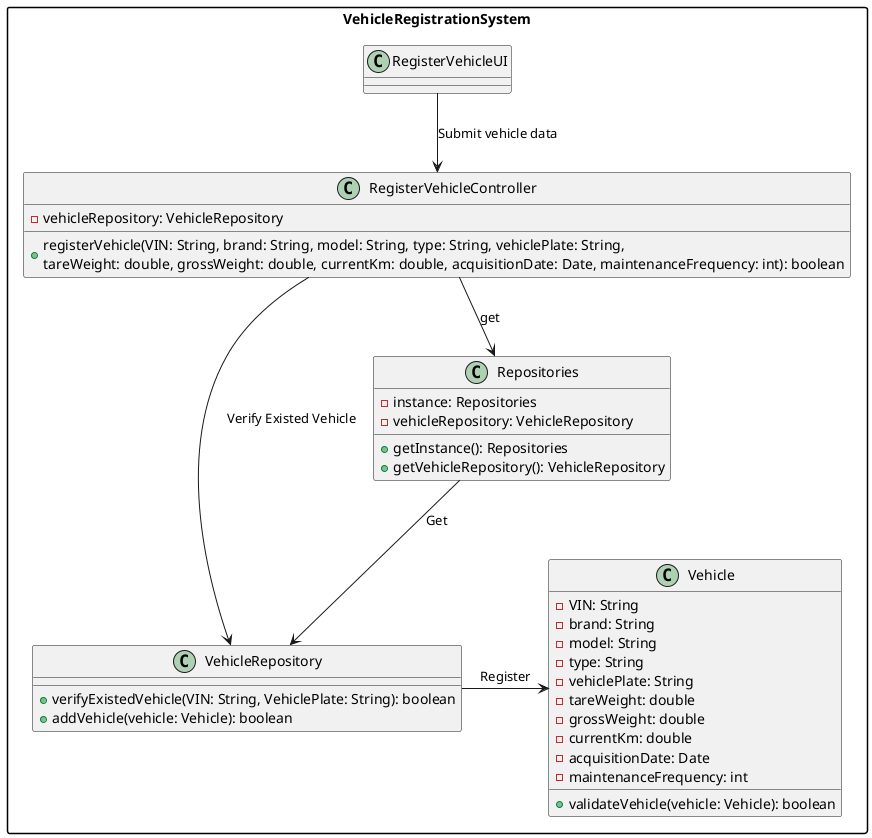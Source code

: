 @startuml
skinparam packageStyle rectangle
skinparam shadowing false
skinparam line type polyline

package VehicleRegistrationSystem {
    class RegisterVehicleUI {

    }

    class RegisterVehicleController {
        - vehicleRepository: VehicleRepository
        + registerVehicle(VIN: String, brand: String, model: String, type: String, vehiclePlate: String, \ntareWeight: double, grossWeight: double, currentKm: double, acquisitionDate: Date, maintenanceFrequency: int): boolean
    }

    class Repositories {
        - instance: Repositories
        - vehicleRepository: VehicleRepository
        + getInstance(): Repositories
        + getVehicleRepository(): VehicleRepository
    }

    class VehicleRepository {
        + verifyExistedVehicle(VIN: String, VehiclePlate: String): boolean
        + addVehicle(vehicle: Vehicle): boolean
    }

    class Vehicle {
        - VIN: String
        - brand: String
        - model: String
        - type: String
        - vehiclePlate: String
        - tareWeight: double
        - grossWeight: double
        - currentKm: double
        - acquisitionDate: Date
        - maintenanceFrequency: int

        + validateVehicle(vehicle: Vehicle): boolean
    }

    RegisterVehicleUI --> RegisterVehicleController: Submit vehicle data
    RegisterVehicleController --> Repositories: get
    RegisterVehicleController --> VehicleRepository: Verify Existed Vehicle
    Repositories --> VehicleRepository: Get
    VehicleRepository -> Vehicle: Register
}

@enduml
